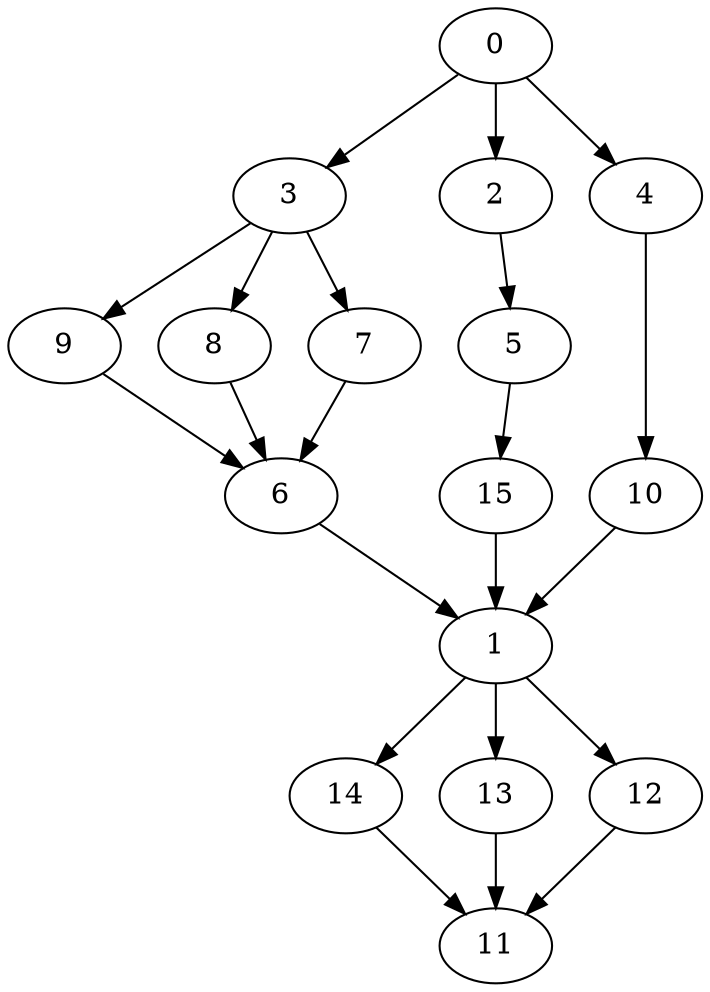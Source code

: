digraph "SeriesParallel-MaxBf-3_Nodes_16_CCR_1.00_WeightType_Random#9" {
	graph ["Duplicate states"=0,
		GraphType=S_P,
		"Max states in OPEN"=0,
		Modes="120000ms; topo-ordered tasks, ; Pruning: task equivalence, fixed order ready list, ; F-value: ; Optimisation: best schedule length (\
SL) optimisation on equal, ",
		NumberOfTasks=16,
		"Pruned using list schedule length"=367500,
		"States removed from OPEN"=0,
		TargetSystem="Homogeneous-4",
		"Time to schedule (ms)"=1011,
		"Total idle time"=65,
		"Total schedule length"=82,
		"Total sequential time"=138,
		"Total states created"=608889
	];
	0	["Finish time"=3,
		Processor=0,
		"Start time"=0,
		Weight=3];
	3	["Finish time"=10,
		Processor=0,
		"Start time"=3,
		Weight=7];
	0 -> 3	[Weight=7];
	2	["Finish time"=9,
		Processor=1,
		"Start time"=5,
		Weight=4];
	0 -> 2	[Weight=2];
	4	["Finish time"=26,
		Processor=3,
		"Start time"=22,
		Weight=4];
	0 -> 4	[Weight=10];
	9	["Finish time"=26,
		Processor=2,
		"Start time"=12,
		Weight=14];
	3 -> 9	[Weight=2];
	8	["Finish time"=23,
		Processor=0,
		"Start time"=10,
		Weight=13];
	3 -> 8	[Weight=9];
	7	["Finish time"=22,
		Processor=3,
		"Start time"=19,
		Weight=3];
	3 -> 7	[Weight=9];
	5	["Finish time"=20,
		Processor=1,
		"Start time"=9,
		Weight=11];
	2 -> 5	[Weight=8];
	6	["Finish time"=41,
		Processor=2,
		"Start time"=28,
		Weight=13];
	9 -> 6	[Weight=8];
	8 -> 6	[Weight=5];
	15	["Finish time"=29,
		Processor=1,
		"Start time"=20,
		Weight=9];
	5 -> 15	[Weight=7];
	10	["Finish time"=32,
		Processor=3,
		"Start time"=26,
		Weight=6];
	4 -> 10	[Weight=10];
	7 -> 6	[Weight=2];
	1	["Finish time"=55,
		Processor=2,
		"Start time"=41,
		Weight=14];
	6 -> 1	[Weight=7];
	15 -> 1	[Weight=9];
	10 -> 1	[Weight=7];
	14	["Finish time"=66,
		Processor=2,
		"Start time"=55,
		Weight=11];
	1 -> 14	[Weight=9];
	13	["Finish time"=69,
		Processor=3,
		"Start time"=59,
		Weight=10];
	1 -> 13	[Weight=4];
	12	["Finish time"=73,
		Processor=2,
		"Start time"=66,
		Weight=7];
	1 -> 12	[Weight=10];
	11	["Finish time"=82,
		Processor=2,
		"Start time"=73,
		Weight=9];
	14 -> 11	[Weight=6];
	13 -> 11	[Weight=4];
	12 -> 11	[Weight=4];
}
